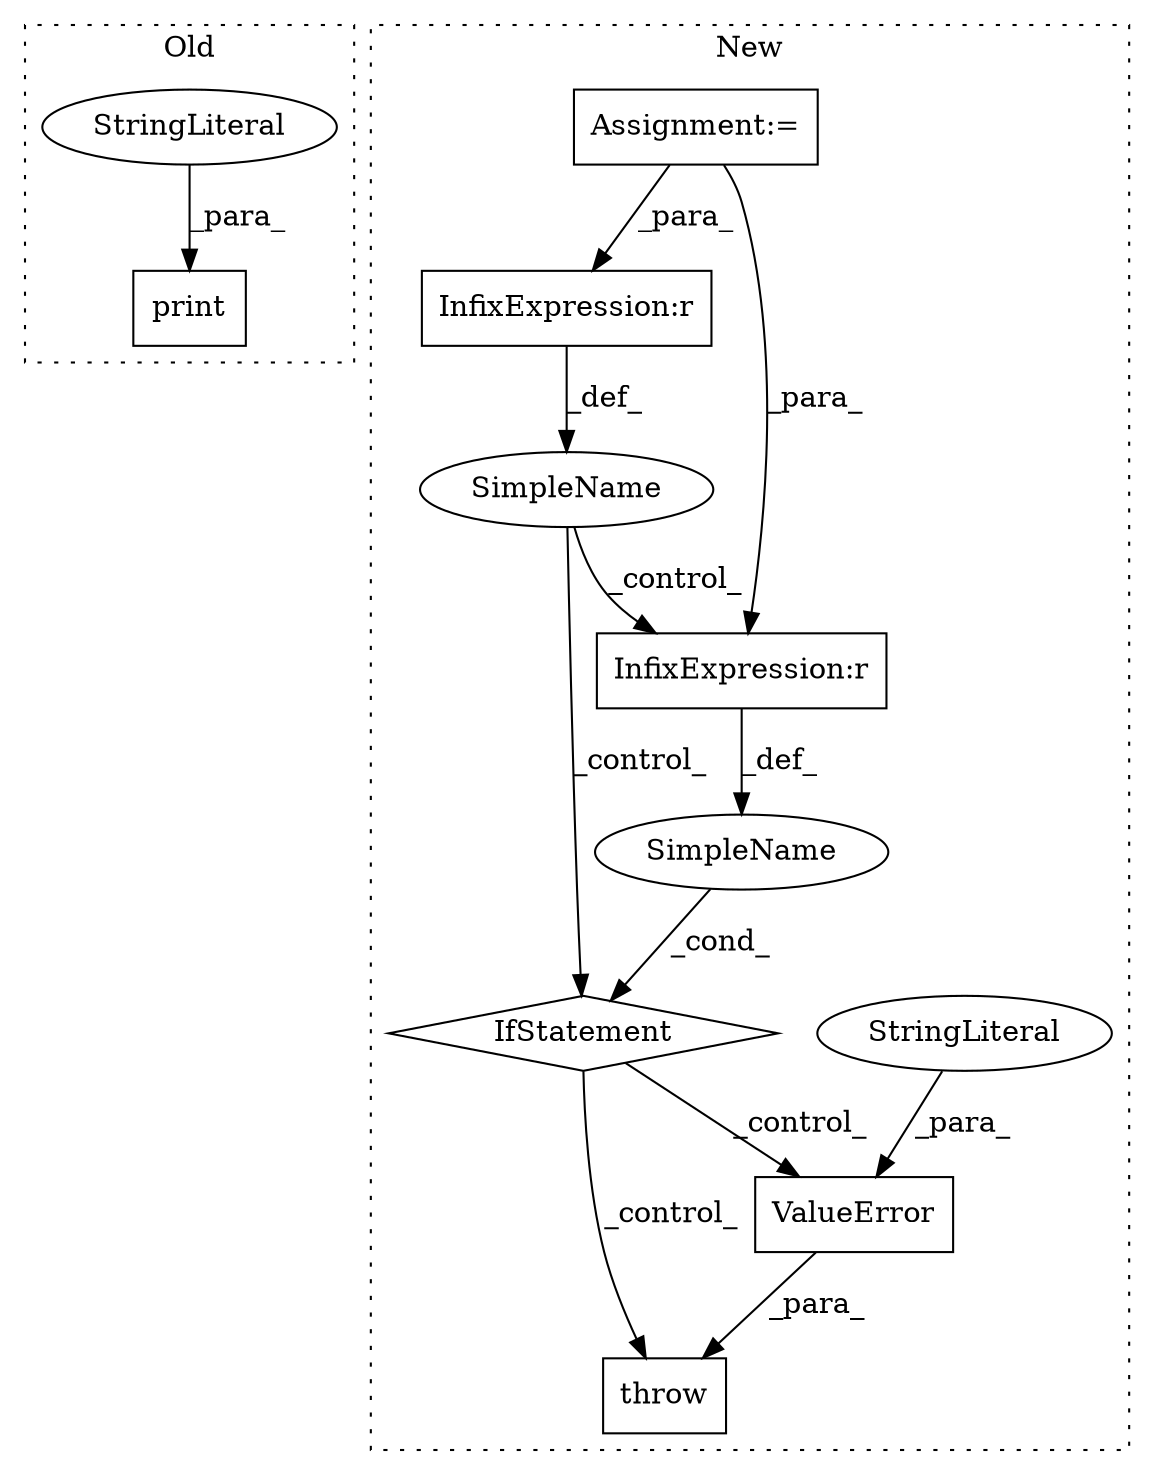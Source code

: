 digraph G {
subgraph cluster0 {
1 [label="print" a="32" s="5160,5192" l="6,1" shape="box"];
4 [label="StringLiteral" a="45" s="5166" l="12" shape="ellipse"];
label = "Old";
style="dotted";
}
subgraph cluster1 {
2 [label="ValueError" a="32" s="6667,6722" l="11,1" shape="box"];
3 [label="throw" a="53" s="6661" l="6" shape="box"];
5 [label="StringLiteral" a="45" s="6678" l="44" shape="ellipse"];
6 [label="IfStatement" a="25" s="6422,6439" l="4,2" shape="diamond"];
7 [label="SimpleName" a="42" s="" l="" shape="ellipse"];
8 [label="Assignment:=" a="7" s="5407" l="1" shape="box"];
9 [label="SimpleName" a="42" s="" l="" shape="ellipse"];
10 [label="InfixExpression:r" a="27" s="6196" l="4" shape="box"];
11 [label="InfixExpression:r" a="27" s="6431" l="4" shape="box"];
label = "New";
style="dotted";
}
2 -> 3 [label="_para_"];
4 -> 1 [label="_para_"];
5 -> 2 [label="_para_"];
6 -> 2 [label="_control_"];
6 -> 3 [label="_control_"];
7 -> 6 [label="_cond_"];
8 -> 11 [label="_para_"];
8 -> 10 [label="_para_"];
9 -> 6 [label="_control_"];
9 -> 11 [label="_control_"];
10 -> 9 [label="_def_"];
11 -> 7 [label="_def_"];
}